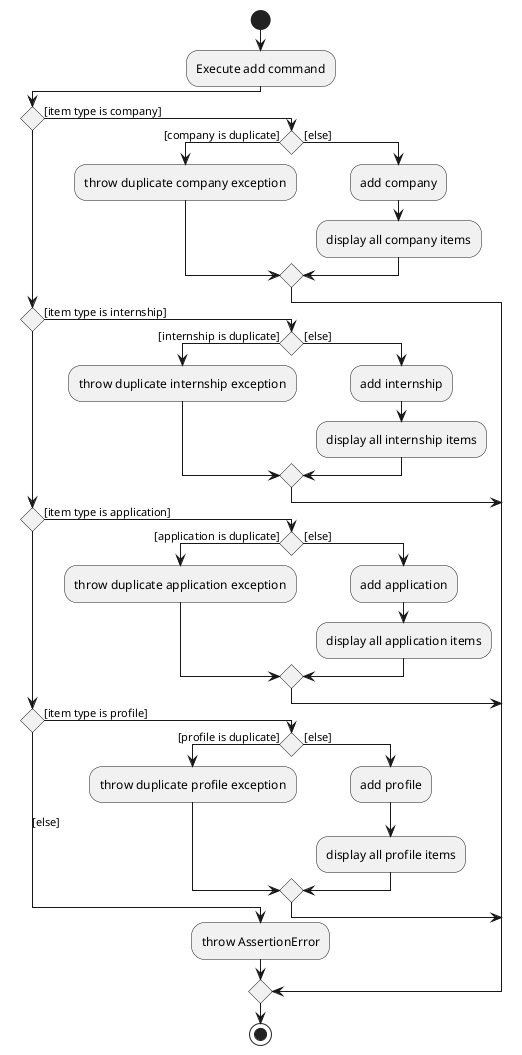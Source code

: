 @startuml
!pragma useVerticalIf on

start
:Execute add command;

if () then ([item type is company])
    if () then ([company is duplicate])
        :throw duplicate company exception;
    else ([else])
        :add company;
        :display all company items;
    endif
elseif () then ([item type is internship])
    if () then ([internship is duplicate])
        :throw duplicate internship exception;
    else ([else])
        :add internship;
        :display all internship items;
    endif
elseif () then ([item type is application])
    if () then ([application is duplicate])
        :throw duplicate application exception;
    else ([else])
        :add application;
        :display all application items;
    endif
elseif () then ([item type is profile])
    if () then ([profile is duplicate])
        :throw duplicate profile exception;
    else ([else])
        :add profile;
        :display all profile items;
    endif
else ([else])
    :throw AssertionError;

endif
stop
@enduml
